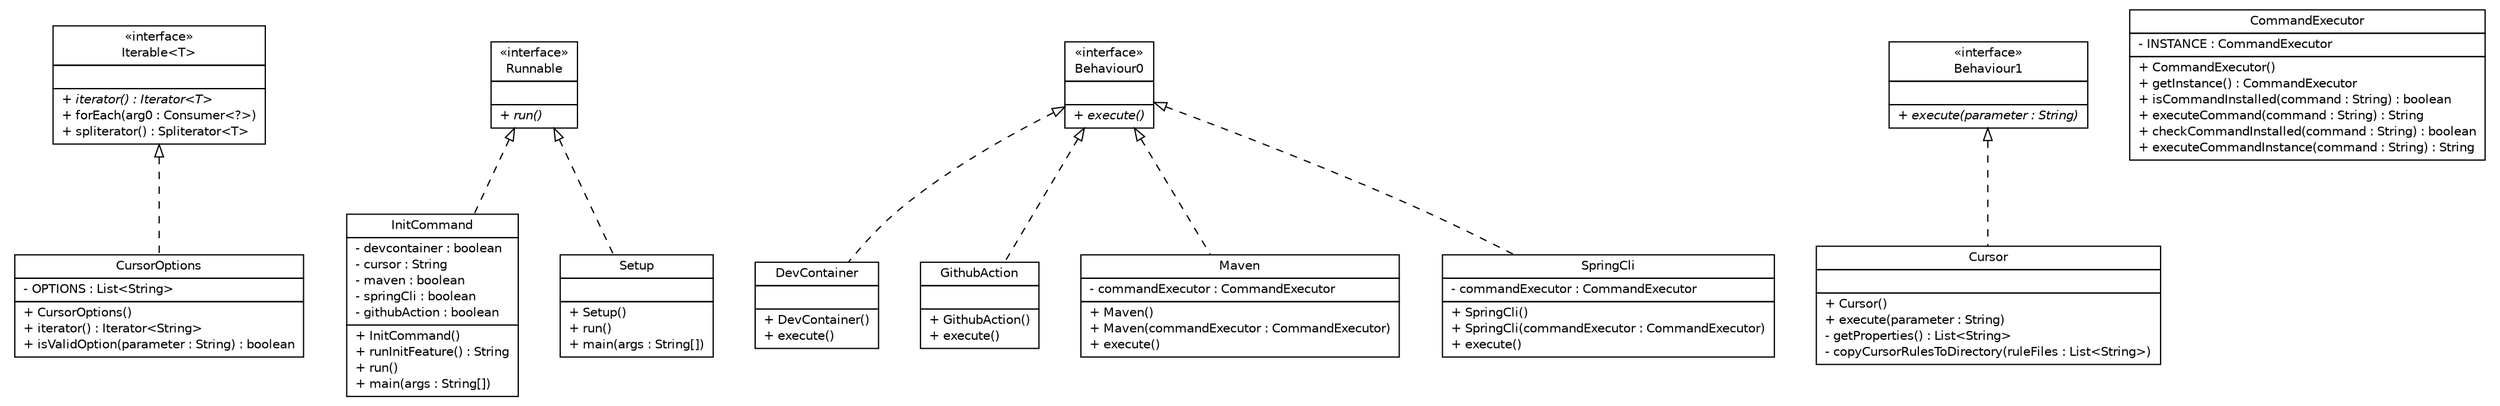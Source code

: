 #!/usr/local/bin/dot
#
# Class diagram 
# Generated by UMLGraph version R5_6-24-gf6e263 (http://www.umlgraph.org/)
#

digraph G {
	edge [fontname="Helvetica",fontsize=10,labelfontname="Helvetica",labelfontsize=10];
	node [fontname="Helvetica",fontsize=10,shape=plaintext];
	nodesep=0.25;
	ranksep=0.5;
	// info.jab.jbang.CursorOptions
	c0 [label=<<table title="info.jab.jbang.CursorOptions" border="0" cellborder="1" cellspacing="0" cellpadding="2" port="p">
		<tr><td><table border="0" cellspacing="0" cellpadding="1">
<tr><td align="center" balign="center"> CursorOptions </td></tr>
		</table></td></tr>
		<tr><td><table border="0" cellspacing="0" cellpadding="1">
<tr><td align="left" balign="left"> - OPTIONS : List&lt;String&gt; </td></tr>
		</table></td></tr>
		<tr><td><table border="0" cellspacing="0" cellpadding="1">
<tr><td align="left" balign="left"> + CursorOptions() </td></tr>
<tr><td align="left" balign="left"> + iterator() : Iterator&lt;String&gt; </td></tr>
<tr><td align="left" balign="left"> + isValidOption(parameter : String) : boolean </td></tr>
		</table></td></tr>
		</table>>, URL="null", fontname="Helvetica", fontcolor="black", fontsize=10.0];
	// info.jab.jbang.InitCommand
	c1 [label=<<table title="info.jab.jbang.InitCommand" border="0" cellborder="1" cellspacing="0" cellpadding="2" port="p">
		<tr><td><table border="0" cellspacing="0" cellpadding="1">
<tr><td align="center" balign="center"> InitCommand </td></tr>
		</table></td></tr>
		<tr><td><table border="0" cellspacing="0" cellpadding="1">
<tr><td align="left" balign="left"> - devcontainer : boolean </td></tr>
<tr><td align="left" balign="left"> - cursor : String </td></tr>
<tr><td align="left" balign="left"> - maven : boolean </td></tr>
<tr><td align="left" balign="left"> - springCli : boolean </td></tr>
<tr><td align="left" balign="left"> - githubAction : boolean </td></tr>
		</table></td></tr>
		<tr><td><table border="0" cellspacing="0" cellpadding="1">
<tr><td align="left" balign="left"> + InitCommand() </td></tr>
<tr><td align="left" balign="left"> + runInitFeature() : String </td></tr>
<tr><td align="left" balign="left"> + run() </td></tr>
<tr><td align="left" balign="left"> + main(args : String[]) </td></tr>
		</table></td></tr>
		</table>>, URL="null", fontname="Helvetica", fontcolor="black", fontsize=10.0];
	// info.jab.jbang.Setup
	c2 [label=<<table title="info.jab.jbang.Setup" border="0" cellborder="1" cellspacing="0" cellpadding="2" port="p">
		<tr><td><table border="0" cellspacing="0" cellpadding="1">
<tr><td align="center" balign="center"> Setup </td></tr>
		</table></td></tr>
		<tr><td><table border="0" cellspacing="0" cellpadding="1">
<tr><td align="left" balign="left">  </td></tr>
		</table></td></tr>
		<tr><td><table border="0" cellspacing="0" cellpadding="1">
<tr><td align="left" balign="left"> + Setup() </td></tr>
<tr><td align="left" balign="left"> + run() </td></tr>
<tr><td align="left" balign="left"> + main(args : String[]) </td></tr>
		</table></td></tr>
		</table>>, URL="null", fontname="Helvetica", fontcolor="black", fontsize=10.0];
	// info.jab.jbang.behaviours.Behaviour0
	c3 [label=<<table title="info.jab.jbang.behaviours.Behaviour0" border="0" cellborder="1" cellspacing="0" cellpadding="2" port="p">
		<tr><td><table border="0" cellspacing="0" cellpadding="1">
<tr><td align="center" balign="center"> &#171;interface&#187; </td></tr>
<tr><td align="center" balign="center"> Behaviour0 </td></tr>
		</table></td></tr>
		<tr><td><table border="0" cellspacing="0" cellpadding="1">
<tr><td align="left" balign="left">  </td></tr>
		</table></td></tr>
		<tr><td><table border="0" cellspacing="0" cellpadding="1">
<tr><td align="left" balign="left"><font face="Helvetica-Oblique" point-size="10.0"> + execute() </font></td></tr>
		</table></td></tr>
		</table>>, URL="null", fontname="Helvetica", fontcolor="black", fontsize=10.0];
	// info.jab.jbang.behaviours.Behaviour1
	c4 [label=<<table title="info.jab.jbang.behaviours.Behaviour1" border="0" cellborder="1" cellspacing="0" cellpadding="2" port="p">
		<tr><td><table border="0" cellspacing="0" cellpadding="1">
<tr><td align="center" balign="center"> &#171;interface&#187; </td></tr>
<tr><td align="center" balign="center"> Behaviour1 </td></tr>
		</table></td></tr>
		<tr><td><table border="0" cellspacing="0" cellpadding="1">
<tr><td align="left" balign="left">  </td></tr>
		</table></td></tr>
		<tr><td><table border="0" cellspacing="0" cellpadding="1">
<tr><td align="left" balign="left"><font face="Helvetica-Oblique" point-size="10.0"> + execute(parameter : String) </font></td></tr>
		</table></td></tr>
		</table>>, URL="null", fontname="Helvetica", fontcolor="black", fontsize=10.0];
	// info.jab.jbang.behaviours.Cursor
	c5 [label=<<table title="info.jab.jbang.behaviours.Cursor" border="0" cellborder="1" cellspacing="0" cellpadding="2" port="p">
		<tr><td><table border="0" cellspacing="0" cellpadding="1">
<tr><td align="center" balign="center"> Cursor </td></tr>
		</table></td></tr>
		<tr><td><table border="0" cellspacing="0" cellpadding="1">
<tr><td align="left" balign="left">  </td></tr>
		</table></td></tr>
		<tr><td><table border="0" cellspacing="0" cellpadding="1">
<tr><td align="left" balign="left"> + Cursor() </td></tr>
<tr><td align="left" balign="left"> + execute(parameter : String) </td></tr>
<tr><td align="left" balign="left"> - getProperties() : List&lt;String&gt; </td></tr>
<tr><td align="left" balign="left"> - copyCursorRulesToDirectory(ruleFiles : List&lt;String&gt;) </td></tr>
		</table></td></tr>
		</table>>, URL="null", fontname="Helvetica", fontcolor="black", fontsize=10.0];
	// info.jab.jbang.behaviours.DevContainer
	c6 [label=<<table title="info.jab.jbang.behaviours.DevContainer" border="0" cellborder="1" cellspacing="0" cellpadding="2" port="p">
		<tr><td><table border="0" cellspacing="0" cellpadding="1">
<tr><td align="center" balign="center"> DevContainer </td></tr>
		</table></td></tr>
		<tr><td><table border="0" cellspacing="0" cellpadding="1">
<tr><td align="left" balign="left">  </td></tr>
		</table></td></tr>
		<tr><td><table border="0" cellspacing="0" cellpadding="1">
<tr><td align="left" balign="left"> + DevContainer() </td></tr>
<tr><td align="left" balign="left"> + execute() </td></tr>
		</table></td></tr>
		</table>>, URL="null", fontname="Helvetica", fontcolor="black", fontsize=10.0];
	// info.jab.jbang.behaviours.GithubAction
	c7 [label=<<table title="info.jab.jbang.behaviours.GithubAction" border="0" cellborder="1" cellspacing="0" cellpadding="2" port="p">
		<tr><td><table border="0" cellspacing="0" cellpadding="1">
<tr><td align="center" balign="center"> GithubAction </td></tr>
		</table></td></tr>
		<tr><td><table border="0" cellspacing="0" cellpadding="1">
<tr><td align="left" balign="left">  </td></tr>
		</table></td></tr>
		<tr><td><table border="0" cellspacing="0" cellpadding="1">
<tr><td align="left" balign="left"> + GithubAction() </td></tr>
<tr><td align="left" balign="left"> + execute() </td></tr>
		</table></td></tr>
		</table>>, URL="null", fontname="Helvetica", fontcolor="black", fontsize=10.0];
	// info.jab.jbang.behaviours.Maven
	c8 [label=<<table title="info.jab.jbang.behaviours.Maven" border="0" cellborder="1" cellspacing="0" cellpadding="2" port="p">
		<tr><td><table border="0" cellspacing="0" cellpadding="1">
<tr><td align="center" balign="center"> Maven </td></tr>
		</table></td></tr>
		<tr><td><table border="0" cellspacing="0" cellpadding="1">
<tr><td align="left" balign="left"> - commandExecutor : CommandExecutor </td></tr>
		</table></td></tr>
		<tr><td><table border="0" cellspacing="0" cellpadding="1">
<tr><td align="left" balign="left"> + Maven() </td></tr>
<tr><td align="left" balign="left"> + Maven(commandExecutor : CommandExecutor) </td></tr>
<tr><td align="left" balign="left"> + execute() </td></tr>
		</table></td></tr>
		</table>>, URL="null", fontname="Helvetica", fontcolor="black", fontsize=10.0];
	// info.jab.jbang.behaviours.SpringCli
	c9 [label=<<table title="info.jab.jbang.behaviours.SpringCli" border="0" cellborder="1" cellspacing="0" cellpadding="2" port="p">
		<tr><td><table border="0" cellspacing="0" cellpadding="1">
<tr><td align="center" balign="center"> SpringCli </td></tr>
		</table></td></tr>
		<tr><td><table border="0" cellspacing="0" cellpadding="1">
<tr><td align="left" balign="left"> - commandExecutor : CommandExecutor </td></tr>
		</table></td></tr>
		<tr><td><table border="0" cellspacing="0" cellpadding="1">
<tr><td align="left" balign="left"> + SpringCli() </td></tr>
<tr><td align="left" balign="left"> + SpringCli(commandExecutor : CommandExecutor) </td></tr>
<tr><td align="left" balign="left"> + execute() </td></tr>
		</table></td></tr>
		</table>>, URL="null", fontname="Helvetica", fontcolor="black", fontsize=10.0];
	// info.jab.jbang.util.CommandExecutor
	c10 [label=<<table title="info.jab.jbang.util.CommandExecutor" border="0" cellborder="1" cellspacing="0" cellpadding="2" port="p">
		<tr><td><table border="0" cellspacing="0" cellpadding="1">
<tr><td align="center" balign="center"> CommandExecutor </td></tr>
		</table></td></tr>
		<tr><td><table border="0" cellspacing="0" cellpadding="1">
<tr><td align="left" balign="left"> - INSTANCE : CommandExecutor </td></tr>
		</table></td></tr>
		<tr><td><table border="0" cellspacing="0" cellpadding="1">
<tr><td align="left" balign="left"> + CommandExecutor() </td></tr>
<tr><td align="left" balign="left"> + getInstance() : CommandExecutor </td></tr>
<tr><td align="left" balign="left"> + isCommandInstalled(command : String) : boolean </td></tr>
<tr><td align="left" balign="left"> + executeCommand(command : String) : String </td></tr>
<tr><td align="left" balign="left"> + checkCommandInstalled(command : String) : boolean </td></tr>
<tr><td align="left" balign="left"> + executeCommandInstance(command : String) : String </td></tr>
		</table></td></tr>
		</table>>, URL="null", fontname="Helvetica", fontcolor="black", fontsize=10.0];
	//info.jab.jbang.CursorOptions implements java.lang.Iterable<T>
	c11:p -> c0:p [dir=back,arrowtail=empty,style=dashed];
	//info.jab.jbang.InitCommand implements java.lang.Runnable
	c12:p -> c1:p [dir=back,arrowtail=empty,style=dashed];
	//info.jab.jbang.Setup implements java.lang.Runnable
	c12:p -> c2:p [dir=back,arrowtail=empty,style=dashed];
	//info.jab.jbang.behaviours.Cursor implements info.jab.jbang.behaviours.Behaviour1
	c4:p -> c5:p [dir=back,arrowtail=empty,style=dashed];
	//info.jab.jbang.behaviours.DevContainer implements info.jab.jbang.behaviours.Behaviour0
	c3:p -> c6:p [dir=back,arrowtail=empty,style=dashed];
	//info.jab.jbang.behaviours.GithubAction implements info.jab.jbang.behaviours.Behaviour0
	c3:p -> c7:p [dir=back,arrowtail=empty,style=dashed];
	//info.jab.jbang.behaviours.Maven implements info.jab.jbang.behaviours.Behaviour0
	c3:p -> c8:p [dir=back,arrowtail=empty,style=dashed];
	//info.jab.jbang.behaviours.SpringCli implements info.jab.jbang.behaviours.Behaviour0
	c3:p -> c9:p [dir=back,arrowtail=empty,style=dashed];
	// java.lang.Runnable
	c12 [label=<<table title="java.lang.Runnable" border="0" cellborder="1" cellspacing="0" cellpadding="2" port="p" href="http://java.sun.com/j2se/1.4.2/docs/api/java/lang/Runnable.html">
		<tr><td><table border="0" cellspacing="0" cellpadding="1">
<tr><td align="center" balign="center"> &#171;interface&#187; </td></tr>
<tr><td align="center" balign="center"> Runnable </td></tr>
		</table></td></tr>
		<tr><td><table border="0" cellspacing="0" cellpadding="1">
<tr><td align="left" balign="left">  </td></tr>
		</table></td></tr>
		<tr><td><table border="0" cellspacing="0" cellpadding="1">
<tr><td align="left" balign="left"><font face="Helvetica-Oblique" point-size="10.0"> + run() </font></td></tr>
		</table></td></tr>
		</table>>, URL="http://java.sun.com/j2se/1.4.2/docs/api/java/lang/Runnable.html", fontname="Helvetica", fontcolor="black", fontsize=10.0];
	// java.lang.Iterable<T>
	c11 [label=<<table title="java.lang.Iterable" border="0" cellborder="1" cellspacing="0" cellpadding="2" port="p" href="http://java.sun.com/j2se/1.4.2/docs/api/java/lang/Iterable.html">
		<tr><td><table border="0" cellspacing="0" cellpadding="1">
<tr><td align="center" balign="center"> &#171;interface&#187; </td></tr>
<tr><td align="center" balign="center"> Iterable&lt;T&gt; </td></tr>
		</table></td></tr>
		<tr><td><table border="0" cellspacing="0" cellpadding="1">
<tr><td align="left" balign="left">  </td></tr>
		</table></td></tr>
		<tr><td><table border="0" cellspacing="0" cellpadding="1">
<tr><td align="left" balign="left"><font face="Helvetica-Oblique" point-size="10.0"> + iterator() : Iterator&lt;T&gt; </font></td></tr>
<tr><td align="left" balign="left"> + forEach(arg0 : Consumer&lt;?&gt;) </td></tr>
<tr><td align="left" balign="left"> + spliterator() : Spliterator&lt;T&gt; </td></tr>
		</table></td></tr>
		</table>>, URL="http://java.sun.com/j2se/1.4.2/docs/api/java/lang/Iterable.html", fontname="Helvetica", fontcolor="black", fontsize=10.0];
}

